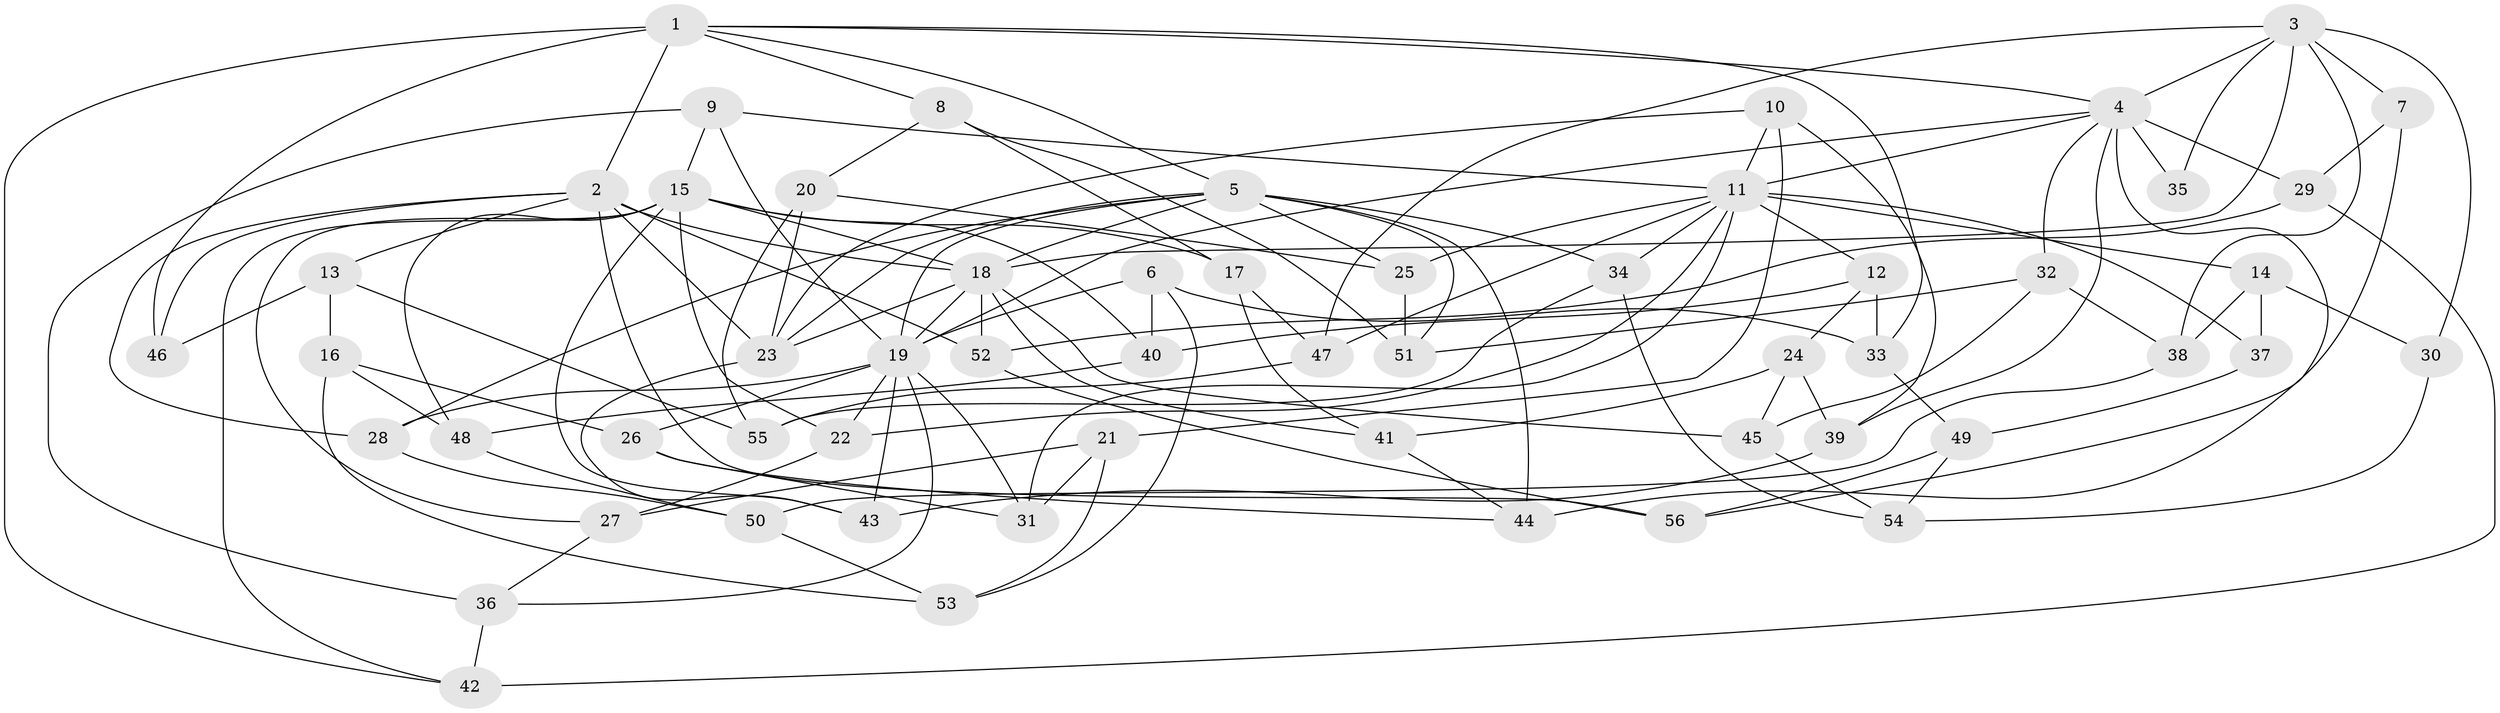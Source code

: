 // original degree distribution, {4: 1.0}
// Generated by graph-tools (version 1.1) at 2025/53/03/04/25 22:53:55]
// undirected, 56 vertices, 132 edges
graph export_dot {
  node [color=gray90,style=filled];
  1;
  2;
  3;
  4;
  5;
  6;
  7;
  8;
  9;
  10;
  11;
  12;
  13;
  14;
  15;
  16;
  17;
  18;
  19;
  20;
  21;
  22;
  23;
  24;
  25;
  26;
  27;
  28;
  29;
  30;
  31;
  32;
  33;
  34;
  35;
  36;
  37;
  38;
  39;
  40;
  41;
  42;
  43;
  44;
  45;
  46;
  47;
  48;
  49;
  50;
  51;
  52;
  53;
  54;
  55;
  56;
  1 -- 2 [weight=1.0];
  1 -- 4 [weight=1.0];
  1 -- 5 [weight=1.0];
  1 -- 8 [weight=1.0];
  1 -- 33 [weight=1.0];
  1 -- 42 [weight=1.0];
  1 -- 46 [weight=2.0];
  2 -- 13 [weight=1.0];
  2 -- 18 [weight=2.0];
  2 -- 23 [weight=2.0];
  2 -- 28 [weight=1.0];
  2 -- 46 [weight=1.0];
  2 -- 52 [weight=1.0];
  2 -- 56 [weight=1.0];
  3 -- 4 [weight=2.0];
  3 -- 7 [weight=2.0];
  3 -- 18 [weight=1.0];
  3 -- 30 [weight=2.0];
  3 -- 35 [weight=1.0];
  3 -- 38 [weight=1.0];
  3 -- 47 [weight=1.0];
  4 -- 11 [weight=1.0];
  4 -- 19 [weight=1.0];
  4 -- 29 [weight=1.0];
  4 -- 32 [weight=1.0];
  4 -- 35 [weight=3.0];
  4 -- 39 [weight=1.0];
  4 -- 56 [weight=1.0];
  5 -- 18 [weight=1.0];
  5 -- 19 [weight=2.0];
  5 -- 23 [weight=1.0];
  5 -- 25 [weight=1.0];
  5 -- 28 [weight=1.0];
  5 -- 34 [weight=1.0];
  5 -- 44 [weight=1.0];
  5 -- 51 [weight=1.0];
  6 -- 19 [weight=1.0];
  6 -- 33 [weight=1.0];
  6 -- 40 [weight=1.0];
  6 -- 53 [weight=1.0];
  7 -- 29 [weight=1.0];
  7 -- 44 [weight=1.0];
  8 -- 17 [weight=1.0];
  8 -- 20 [weight=1.0];
  8 -- 51 [weight=1.0];
  9 -- 11 [weight=1.0];
  9 -- 15 [weight=1.0];
  9 -- 19 [weight=1.0];
  9 -- 36 [weight=1.0];
  10 -- 11 [weight=1.0];
  10 -- 21 [weight=1.0];
  10 -- 23 [weight=1.0];
  10 -- 39 [weight=1.0];
  11 -- 12 [weight=1.0];
  11 -- 14 [weight=1.0];
  11 -- 22 [weight=1.0];
  11 -- 25 [weight=1.0];
  11 -- 31 [weight=1.0];
  11 -- 34 [weight=1.0];
  11 -- 37 [weight=2.0];
  11 -- 47 [weight=1.0];
  12 -- 24 [weight=1.0];
  12 -- 33 [weight=1.0];
  12 -- 40 [weight=1.0];
  13 -- 16 [weight=1.0];
  13 -- 46 [weight=1.0];
  13 -- 55 [weight=1.0];
  14 -- 30 [weight=1.0];
  14 -- 37 [weight=1.0];
  14 -- 38 [weight=1.0];
  15 -- 17 [weight=1.0];
  15 -- 18 [weight=2.0];
  15 -- 22 [weight=1.0];
  15 -- 27 [weight=1.0];
  15 -- 40 [weight=1.0];
  15 -- 42 [weight=1.0];
  15 -- 43 [weight=1.0];
  15 -- 48 [weight=1.0];
  16 -- 26 [weight=1.0];
  16 -- 48 [weight=1.0];
  16 -- 53 [weight=1.0];
  17 -- 41 [weight=1.0];
  17 -- 47 [weight=1.0];
  18 -- 19 [weight=1.0];
  18 -- 23 [weight=2.0];
  18 -- 41 [weight=1.0];
  18 -- 45 [weight=1.0];
  18 -- 52 [weight=1.0];
  19 -- 22 [weight=1.0];
  19 -- 26 [weight=1.0];
  19 -- 28 [weight=1.0];
  19 -- 31 [weight=1.0];
  19 -- 36 [weight=1.0];
  19 -- 43 [weight=1.0];
  20 -- 23 [weight=1.0];
  20 -- 25 [weight=1.0];
  20 -- 55 [weight=1.0];
  21 -- 27 [weight=1.0];
  21 -- 31 [weight=1.0];
  21 -- 53 [weight=1.0];
  22 -- 27 [weight=1.0];
  23 -- 43 [weight=1.0];
  24 -- 39 [weight=1.0];
  24 -- 41 [weight=1.0];
  24 -- 45 [weight=1.0];
  25 -- 51 [weight=1.0];
  26 -- 31 [weight=1.0];
  26 -- 44 [weight=1.0];
  27 -- 36 [weight=1.0];
  28 -- 50 [weight=1.0];
  29 -- 42 [weight=1.0];
  29 -- 52 [weight=1.0];
  30 -- 54 [weight=1.0];
  32 -- 38 [weight=1.0];
  32 -- 45 [weight=1.0];
  32 -- 51 [weight=1.0];
  33 -- 49 [weight=1.0];
  34 -- 54 [weight=1.0];
  34 -- 55 [weight=1.0];
  36 -- 42 [weight=1.0];
  37 -- 49 [weight=1.0];
  38 -- 50 [weight=1.0];
  39 -- 43 [weight=1.0];
  40 -- 48 [weight=1.0];
  41 -- 44 [weight=1.0];
  45 -- 54 [weight=1.0];
  47 -- 55 [weight=1.0];
  48 -- 50 [weight=1.0];
  49 -- 54 [weight=1.0];
  49 -- 56 [weight=1.0];
  50 -- 53 [weight=1.0];
  52 -- 56 [weight=1.0];
}
